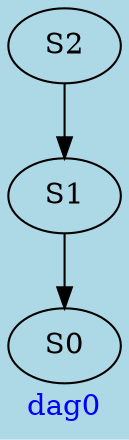 digraph G{
graph [ label = "dag0" , fontcolor = "blue" , bgcolor = "lightblue" ];
S0;
S1;
S2;
S1->S0;
S2->S1;
}
